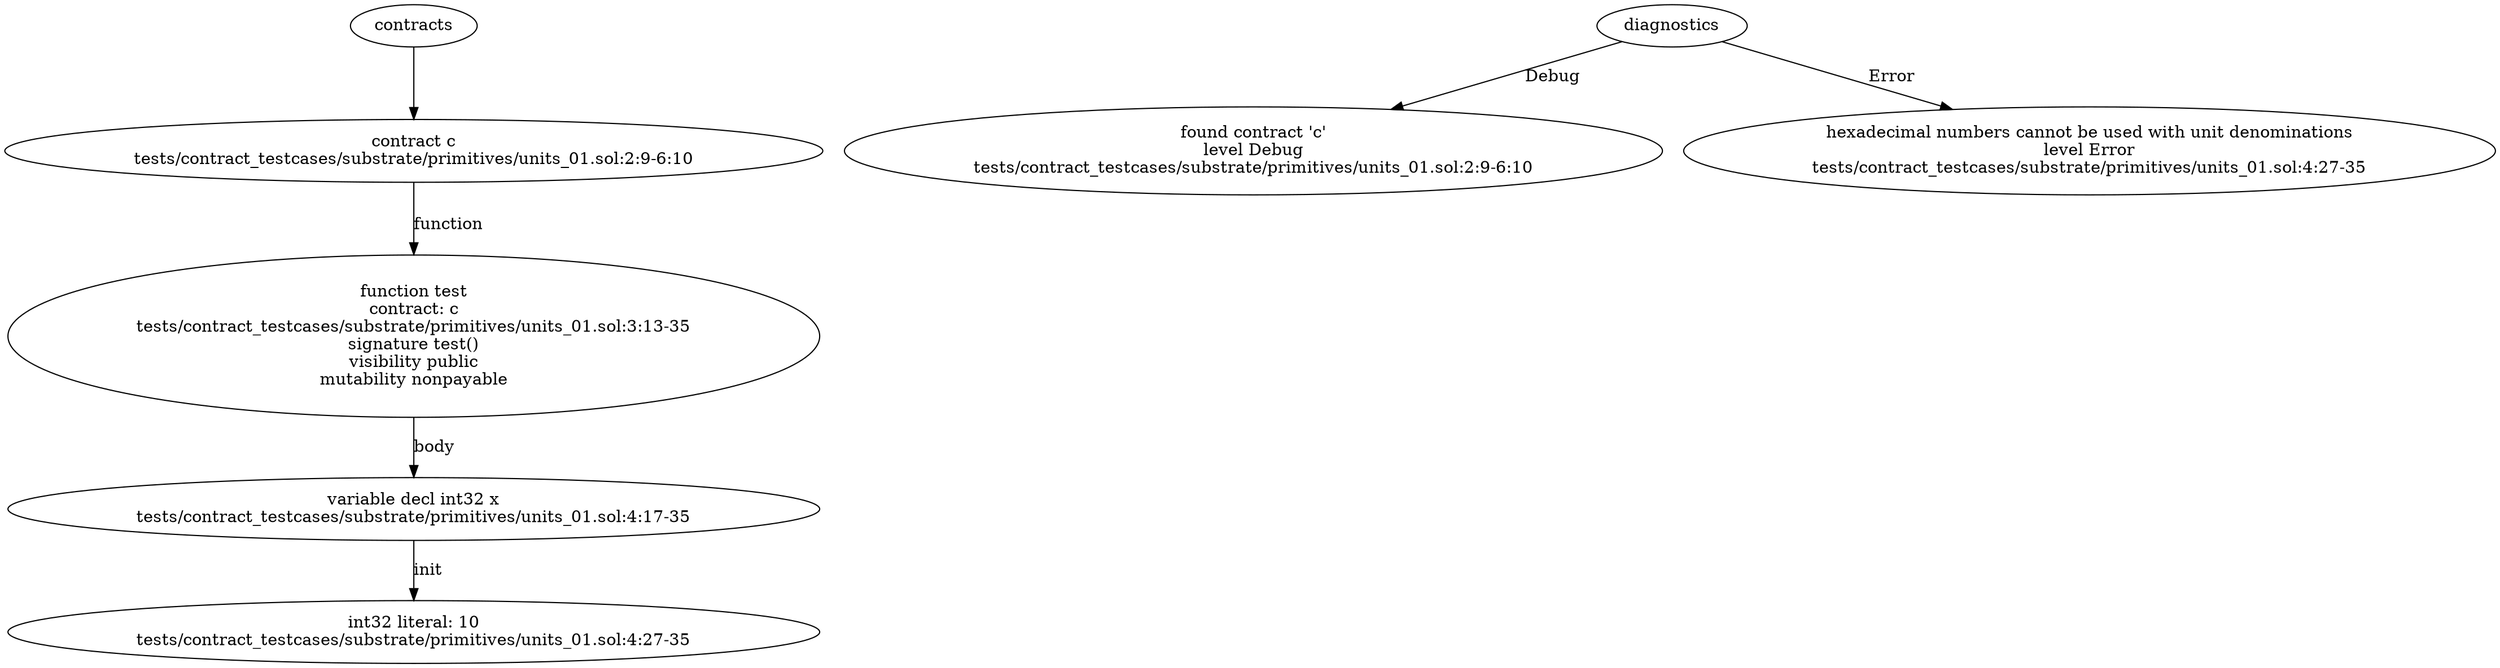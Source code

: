 strict digraph "tests/contract_testcases/substrate/primitives/units_01.sol" {
	contract [label="contract c\ntests/contract_testcases/substrate/primitives/units_01.sol:2:9-6:10"]
	test [label="function test\ncontract: c\ntests/contract_testcases/substrate/primitives/units_01.sol:3:13-35\nsignature test()\nvisibility public\nmutability nonpayable"]
	var_decl [label="variable decl int32 x\ntests/contract_testcases/substrate/primitives/units_01.sol:4:17-35"]
	number_literal [label="int32 literal: 10\ntests/contract_testcases/substrate/primitives/units_01.sol:4:27-35"]
	diagnostic [label="found contract 'c'\nlevel Debug\ntests/contract_testcases/substrate/primitives/units_01.sol:2:9-6:10"]
	diagnostic_7 [label="hexadecimal numbers cannot be used with unit denominations\nlevel Error\ntests/contract_testcases/substrate/primitives/units_01.sol:4:27-35"]
	contracts -> contract
	contract -> test [label="function"]
	test -> var_decl [label="body"]
	var_decl -> number_literal [label="init"]
	diagnostics -> diagnostic [label="Debug"]
	diagnostics -> diagnostic_7 [label="Error"]
}
